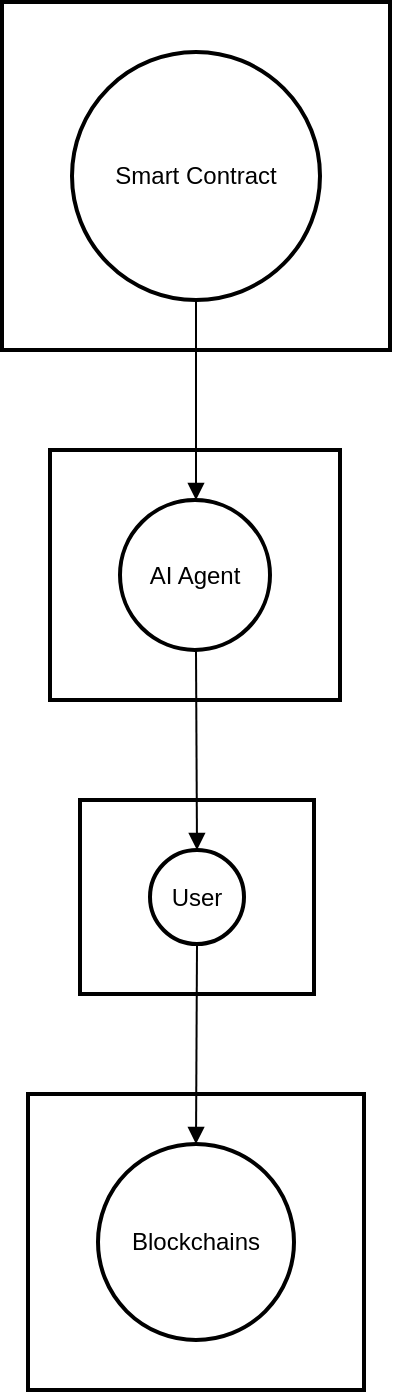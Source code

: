 <mxfile version="26.1.3">
  <diagram name="Page-1" id="66V2pbORuRI67MY67Yhj">
    <mxGraphModel>
      <root>
        <mxCell id="0" />
        <mxCell id="1" parent="0" />
        <mxCell id="2" value="Blockchains" style="whiteSpace=wrap;strokeWidth=2;" vertex="1" parent="1">
          <mxGeometry x="21" y="554" width="168" height="148" as="geometry" />
        </mxCell>
        <mxCell id="3" value="User" style="whiteSpace=wrap;strokeWidth=2;" vertex="1" parent="1">
          <mxGeometry x="47" y="407" width="117" height="97" as="geometry" />
        </mxCell>
        <mxCell id="4" value="AI Agent" style="whiteSpace=wrap;strokeWidth=2;" vertex="1" parent="1">
          <mxGeometry x="32" y="232" width="145" height="125" as="geometry" />
        </mxCell>
        <mxCell id="5" value="Smart Contract" style="whiteSpace=wrap;strokeWidth=2;" vertex="1" parent="1">
          <mxGeometry x="8" y="8" width="194" height="174" as="geometry" />
        </mxCell>
        <mxCell id="6" value="Smart Contract" style="ellipse;aspect=fixed;strokeWidth=2;whiteSpace=wrap;" vertex="1" parent="1">
          <mxGeometry x="43" y="33" width="124" height="124" as="geometry" />
        </mxCell>
        <mxCell id="7" value="AI Agent" style="ellipse;aspect=fixed;strokeWidth=2;whiteSpace=wrap;" vertex="1" parent="1">
          <mxGeometry x="67" y="257" width="75" height="75" as="geometry" />
        </mxCell>
        <mxCell id="8" value="User" style="ellipse;aspect=fixed;strokeWidth=2;whiteSpace=wrap;" vertex="1" parent="1">
          <mxGeometry x="82" y="432" width="47" height="47" as="geometry" />
        </mxCell>
        <mxCell id="9" value="Blockchains" style="ellipse;aspect=fixed;strokeWidth=2;whiteSpace=wrap;" vertex="1" parent="1">
          <mxGeometry x="56" y="579" width="98" height="98" as="geometry" />
        </mxCell>
        <mxCell id="10" value="" style="curved=1;startArrow=none;endArrow=block;exitX=0.5;exitY=1;entryX=0.51;entryY=0;" edge="1" parent="1" source="6" target="7">
          <mxGeometry relative="1" as="geometry">
            <Array as="points" />
          </mxGeometry>
        </mxCell>
        <mxCell id="11" value="" style="curved=1;startArrow=none;endArrow=block;exitX=0.51;exitY=1;entryX=0.49;entryY=0;" edge="1" parent="1" source="7" target="8">
          <mxGeometry relative="1" as="geometry">
            <Array as="points" />
          </mxGeometry>
        </mxCell>
        <mxCell id="12" value="" style="curved=1;startArrow=none;endArrow=block;exitX=0.49;exitY=0.99;entryX=0.5;entryY=0;" edge="1" parent="1" source="8" target="9">
          <mxGeometry relative="1" as="geometry">
            <Array as="points" />
          </mxGeometry>
        </mxCell>
      </root>
    </mxGraphModel>
  </diagram>
</mxfile>
